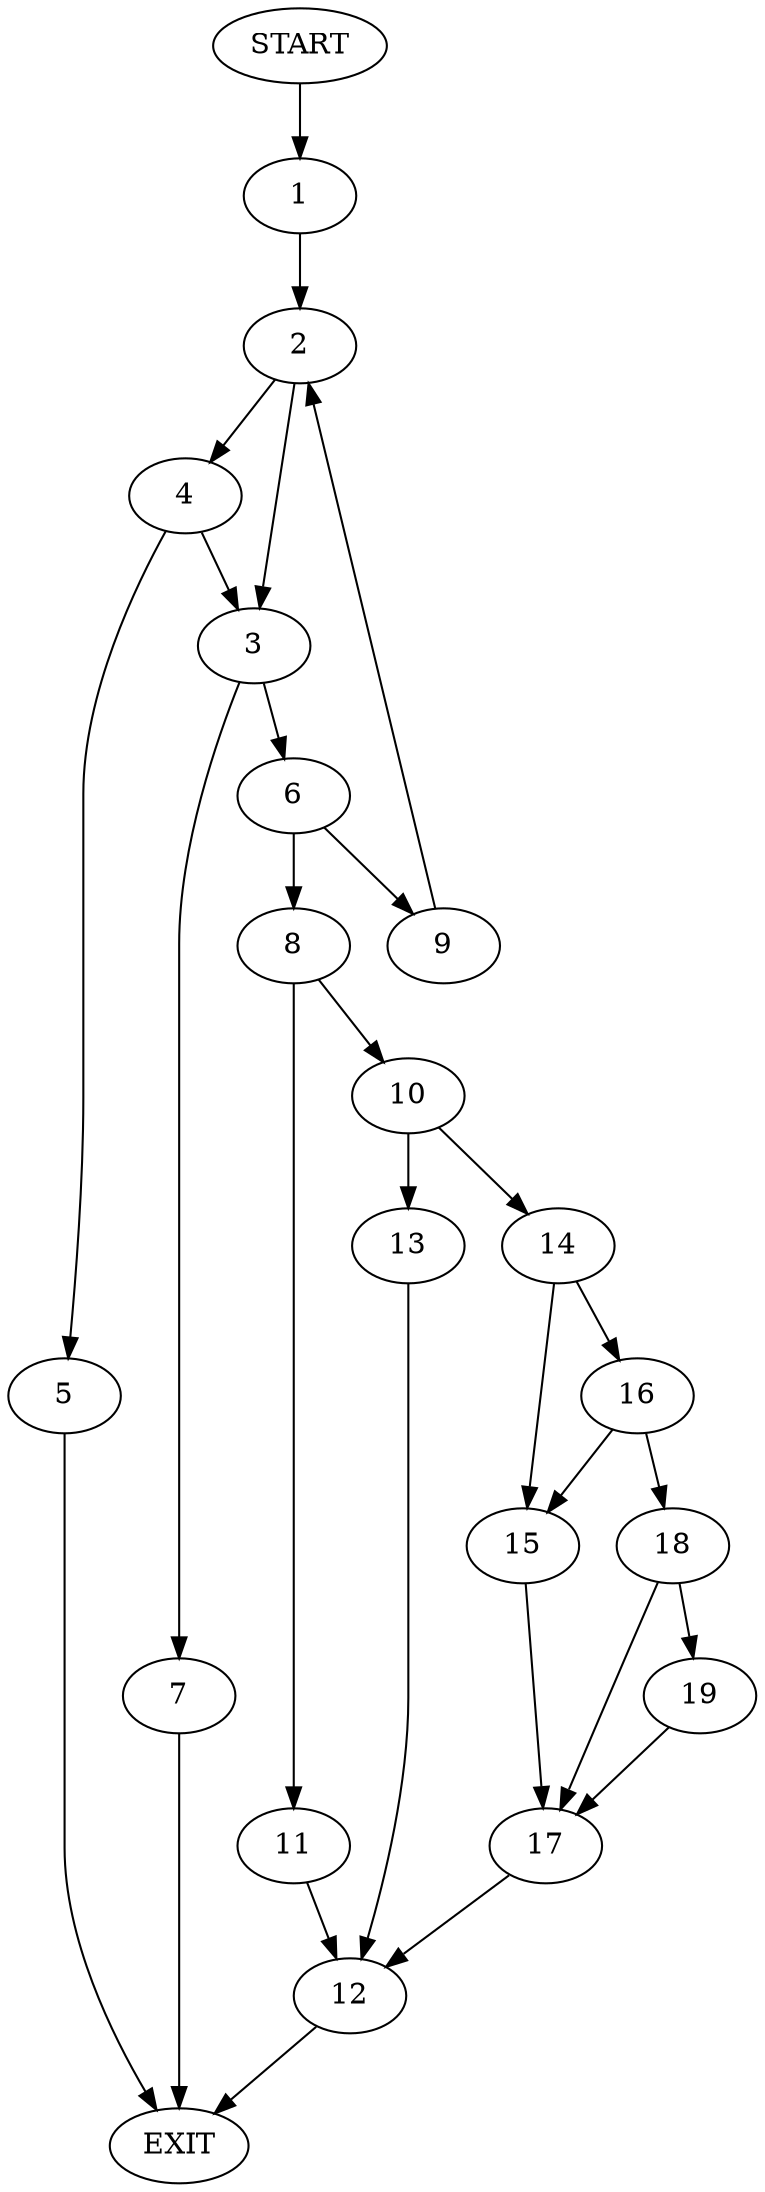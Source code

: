 digraph {
0 [label="START"]
20 [label="EXIT"]
0 -> 1
1 -> 2
2 -> 3
2 -> 4
4 -> 3
4 -> 5
3 -> 6
3 -> 7
5 -> 20
7 -> 20
6 -> 8
6 -> 9
9 -> 2
8 -> 10
8 -> 11
11 -> 12
10 -> 13
10 -> 14
12 -> 20
14 -> 15
14 -> 16
13 -> 12
15 -> 17
16 -> 18
16 -> 15
18 -> 19
18 -> 17
17 -> 12
19 -> 17
}
